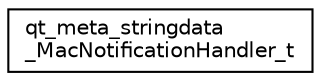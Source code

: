 digraph "Graphical Class Hierarchy"
{
 // LATEX_PDF_SIZE
  edge [fontname="Helvetica",fontsize="10",labelfontname="Helvetica",labelfontsize="10"];
  node [fontname="Helvetica",fontsize="10",shape=record];
  rankdir="LR";
  Node0 [label="qt_meta_stringdata\l_MacNotificationHandler_t",height=0.2,width=0.4,color="black", fillcolor="white", style="filled",URL="$structqt__meta__stringdata___mac_notification_handler__t.html",tooltip=" "];
}
